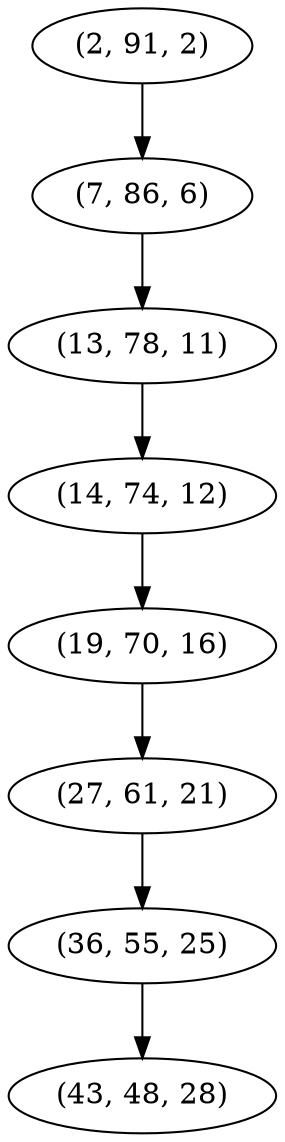 digraph tree {
    "(2, 91, 2)";
    "(7, 86, 6)";
    "(13, 78, 11)";
    "(14, 74, 12)";
    "(19, 70, 16)";
    "(27, 61, 21)";
    "(36, 55, 25)";
    "(43, 48, 28)";
    "(2, 91, 2)" -> "(7, 86, 6)";
    "(7, 86, 6)" -> "(13, 78, 11)";
    "(13, 78, 11)" -> "(14, 74, 12)";
    "(14, 74, 12)" -> "(19, 70, 16)";
    "(19, 70, 16)" -> "(27, 61, 21)";
    "(27, 61, 21)" -> "(36, 55, 25)";
    "(36, 55, 25)" -> "(43, 48, 28)";
}

